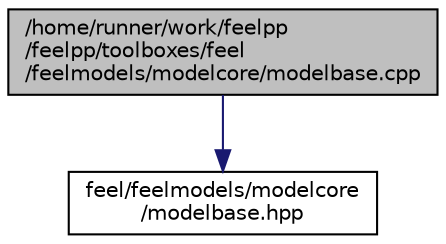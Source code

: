 digraph "/home/runner/work/feelpp/feelpp/toolboxes/feel/feelmodels/modelcore/modelbase.cpp"
{
 // LATEX_PDF_SIZE
  edge [fontname="Helvetica",fontsize="10",labelfontname="Helvetica",labelfontsize="10"];
  node [fontname="Helvetica",fontsize="10",shape=record];
  Node1 [label="/home/runner/work/feelpp\l/feelpp/toolboxes/feel\l/feelmodels/modelcore/modelbase.cpp",height=0.2,width=0.4,color="black", fillcolor="grey75", style="filled", fontcolor="black",tooltip=" "];
  Node1 -> Node2 [color="midnightblue",fontsize="10",style="solid",fontname="Helvetica"];
  Node2 [label="feel/feelmodels/modelcore\l/modelbase.hpp",height=0.2,width=0.4,color="black", fillcolor="white", style="filled",URL="$modelbase_8hpp.html",tooltip=" "];
}
